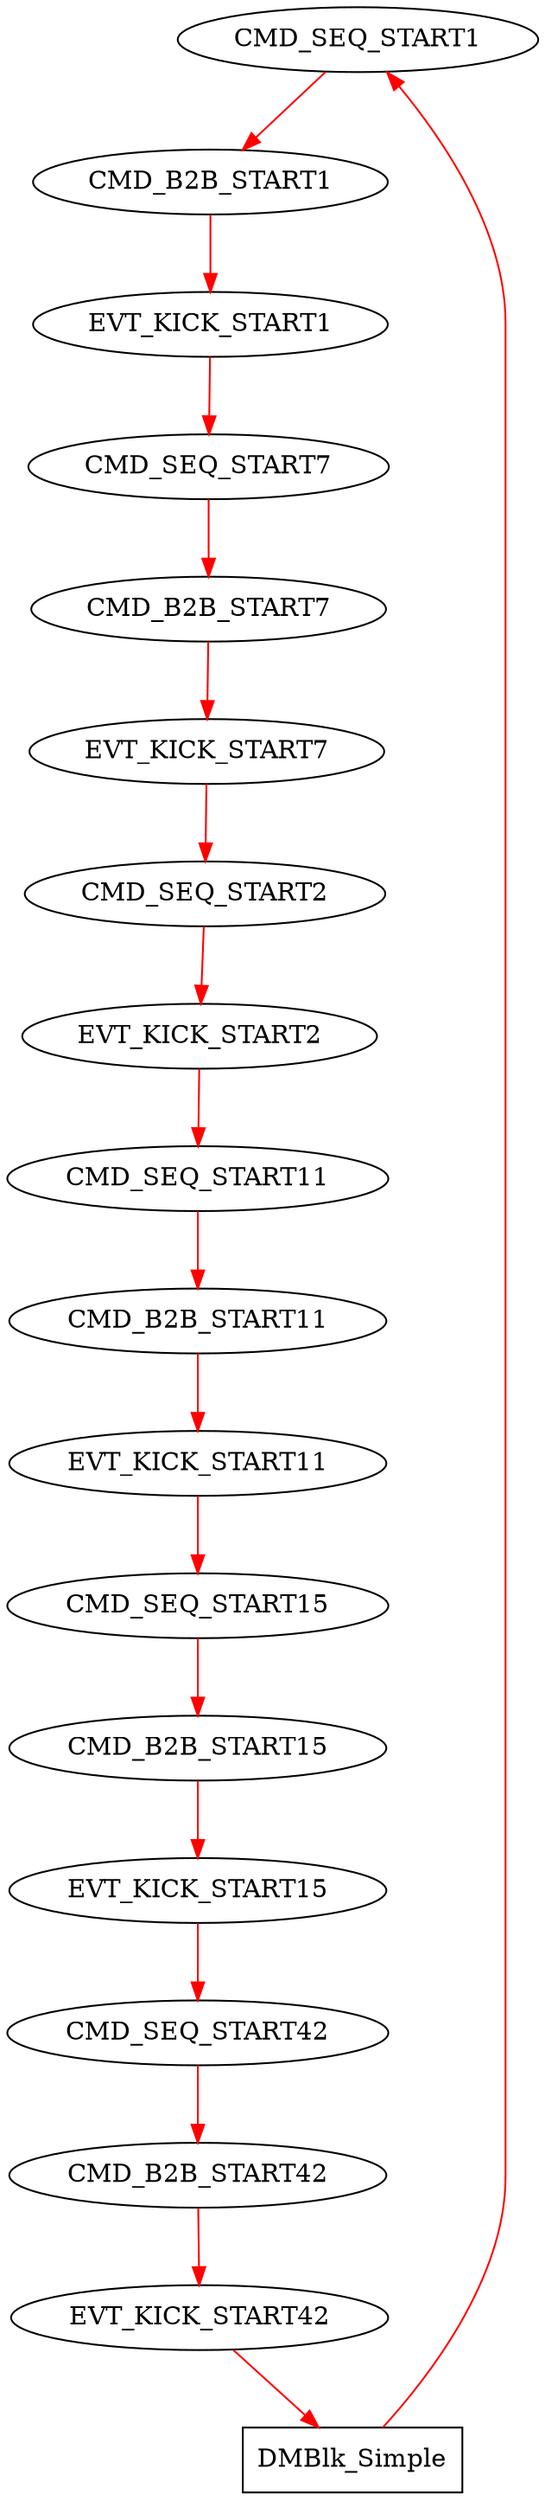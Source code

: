 digraph g {
name="testv1";

graph [rankdir=TB, nodesep=0.6, mindist=0.6, ranksep=0.6, overlap=false]
node  [type="tmsg",   shape="rectangle", style="filled", fillcolor="white", color="black", cpu="3"]
edge  [type="defdst", color="red"]

// events mit block
CMD_SEQ_START1      [type="tmsg",      pattern="B2B_TEST", patentry="true",   toffs=          0, id="0x112c101000100001", par="0x123", shape="oval"];
CMD_B2B_START1      [type="tmsg",      pattern="B2B_TEST",                    toffs=  100000000, id="0x112c81f000100001", par="0x456", shape="oval"];
EVT_KICK_START1     [type="tmsg",      pattern="B2B_TEST",                    toffs=  101900000, id="0x112c031000100001", par="0x456", shape="oval"];
CMD_SEQ_START7      [type="tmsg",      pattern="B2B_TEST",                    toffs=  200000000, id="0x112c101000700001", par="0x123", shape="oval"];
CMD_B2B_START7      [type="tmsg",      pattern="B2B_TEST",                    toffs=  300000000, id="0x112c81f000700001", par="0x456", shape="oval"];
EVT_KICK_START7     [type="tmsg",      pattern="B2B_TEST",                    toffs=  301900000, id="0x112c031000700001", par="0x456", shape="oval"];
CMD_SEQ_START2      [type="tmsg",      pattern="B2B_TEST",                    toffs=  400000000, id="0x1154101000200001", par="0x123", shape="oval"];
EVT_KICK_START2     [type="tmsg",      pattern="B2B_TEST",                    toffs=  501900000, id="0x1154031000200001", par="0x456", shape="oval"];
CMD_SEQ_START11     [type="tmsg",      pattern="B2B_TEST",                    toffs=  600000000, id="0x1154101000b00001", par="0x123", shape="oval"];
CMD_B2B_START11     [type="tmsg",      pattern="B2B_TEST",                    toffs=  700000000, id="0x115481f000b00001", par="0x456", shape="oval"];
EVT_KICK_START11    [type="tmsg",      pattern="B2B_TEST",                    toffs=  701900000, id="0x1154045000b00001", par="0x456", shape="oval"];
CMD_SEQ_START15     [type="tmsg",      pattern="B2B_TEST",                    toffs=  800000000, id="0x112c101000f00001", par="0x123", shape="oval"];
CMD_B2B_START15     [type="tmsg",      pattern="B2B_TEST",                    toffs=  900000000, id="0x112c81f000f00001", par="0x456", shape="oval"];
EVT_KICK_START15    [type="tmsg",      pattern="B2B_TEST",                    toffs=  901900000, id="0x112c031000f00001", par="0x456", shape="oval"];
CMD_SEQ_START42     [type="tmsg",      pattern="B2B_TEST",                    toffs= 1000000000, id="0x112c101004200001", par="0x123", shape="oval"];
CMD_B2B_START42     [type="tmsg",      pattern="B2B_TEST",                    toffs= 1100000000, id="0x112c81f004200001", par="0x456", shape="oval"];
EVT_KICK_START42    [type="tmsg",      pattern="B2B_TEST",                    toffs= 1290000000, id="0x112c031004200001", par="0x456", shape="oval"];

DMBlk_Simple        [type="block",     pattern="B2B_TEST", patexit="true",  tperiod= 1300000000];                                 

// sequenz
CMD_SEQ_START1 -> CMD_B2B_START1 -> EVT_KICK_START1 -> CMD_SEQ_START7 -> CMD_B2B_START7 -> EVT_KICK_START7 -> CMD_SEQ_START2 -> EVT_KICK_START2 -> CMD_SEQ_START11 -> CMD_B2B_START11 -> EVT_KICK_START11 -> CMD_SEQ_START15 -> CMD_B2B_START15 -> EVT_KICK_START15 -> CMD_SEQ_START42 -> CMD_B2B_START42 -> EVT_KICK_START42 -> DMBlk_Simple -> CMD_SEQ_START1;
}
